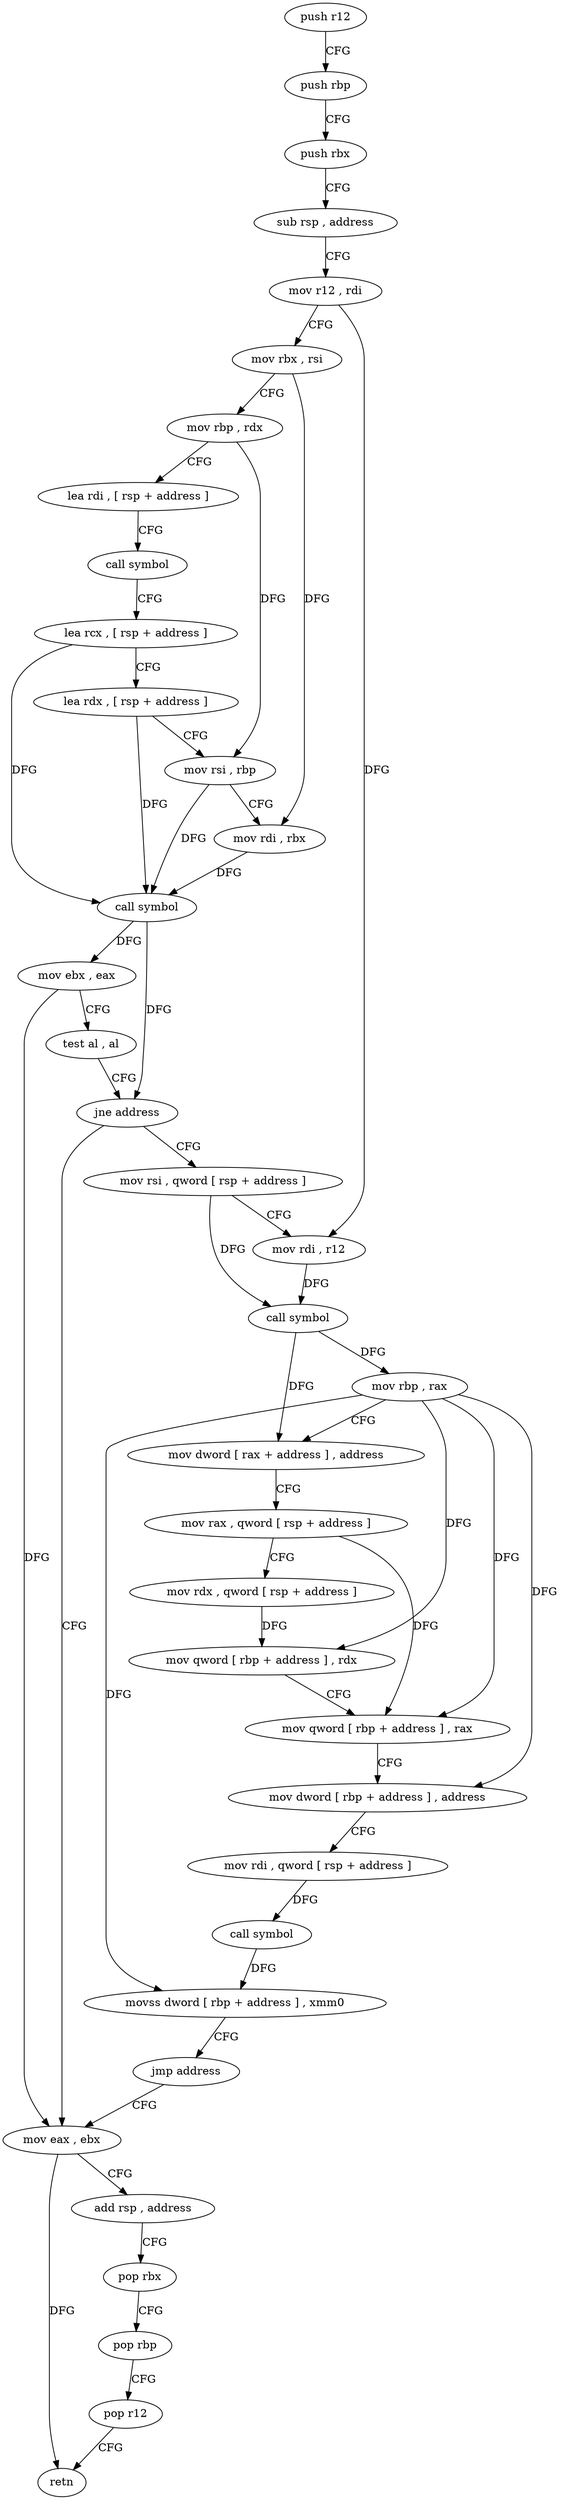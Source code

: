 digraph "func" {
"4246944" [label = "push r12" ]
"4246946" [label = "push rbp" ]
"4246947" [label = "push rbx" ]
"4246948" [label = "sub rsp , address" ]
"4246955" [label = "mov r12 , rdi" ]
"4246958" [label = "mov rbx , rsi" ]
"4246961" [label = "mov rbp , rdx" ]
"4246964" [label = "lea rdi , [ rsp + address ]" ]
"4246969" [label = "call symbol" ]
"4246974" [label = "lea rcx , [ rsp + address ]" ]
"4246979" [label = "lea rdx , [ rsp + address ]" ]
"4246984" [label = "mov rsi , rbp" ]
"4246987" [label = "mov rdi , rbx" ]
"4246990" [label = "call symbol" ]
"4246995" [label = "mov ebx , eax" ]
"4246997" [label = "test al , al" ]
"4246999" [label = "jne address" ]
"4247015" [label = "mov rsi , qword [ rsp + address ]" ]
"4247001" [label = "mov eax , ebx" ]
"4247020" [label = "mov rdi , r12" ]
"4247023" [label = "call symbol" ]
"4247028" [label = "mov rbp , rax" ]
"4247031" [label = "mov dword [ rax + address ] , address" ]
"4247038" [label = "mov rax , qword [ rsp + address ]" ]
"4247043" [label = "mov rdx , qword [ rsp + address ]" ]
"4247048" [label = "mov qword [ rbp + address ] , rdx" ]
"4247052" [label = "mov qword [ rbp + address ] , rax" ]
"4247056" [label = "mov dword [ rbp + address ] , address" ]
"4247063" [label = "mov rdi , qword [ rsp + address ]" ]
"4247068" [label = "call symbol" ]
"4247073" [label = "movss dword [ rbp + address ] , xmm0" ]
"4247078" [label = "jmp address" ]
"4247003" [label = "add rsp , address" ]
"4247010" [label = "pop rbx" ]
"4247011" [label = "pop rbp" ]
"4247012" [label = "pop r12" ]
"4247014" [label = "retn" ]
"4246944" -> "4246946" [ label = "CFG" ]
"4246946" -> "4246947" [ label = "CFG" ]
"4246947" -> "4246948" [ label = "CFG" ]
"4246948" -> "4246955" [ label = "CFG" ]
"4246955" -> "4246958" [ label = "CFG" ]
"4246955" -> "4247020" [ label = "DFG" ]
"4246958" -> "4246961" [ label = "CFG" ]
"4246958" -> "4246987" [ label = "DFG" ]
"4246961" -> "4246964" [ label = "CFG" ]
"4246961" -> "4246984" [ label = "DFG" ]
"4246964" -> "4246969" [ label = "CFG" ]
"4246969" -> "4246974" [ label = "CFG" ]
"4246974" -> "4246979" [ label = "CFG" ]
"4246974" -> "4246990" [ label = "DFG" ]
"4246979" -> "4246984" [ label = "CFG" ]
"4246979" -> "4246990" [ label = "DFG" ]
"4246984" -> "4246987" [ label = "CFG" ]
"4246984" -> "4246990" [ label = "DFG" ]
"4246987" -> "4246990" [ label = "DFG" ]
"4246990" -> "4246995" [ label = "DFG" ]
"4246990" -> "4246999" [ label = "DFG" ]
"4246995" -> "4246997" [ label = "CFG" ]
"4246995" -> "4247001" [ label = "DFG" ]
"4246997" -> "4246999" [ label = "CFG" ]
"4246999" -> "4247015" [ label = "CFG" ]
"4246999" -> "4247001" [ label = "CFG" ]
"4247015" -> "4247020" [ label = "CFG" ]
"4247015" -> "4247023" [ label = "DFG" ]
"4247001" -> "4247003" [ label = "CFG" ]
"4247001" -> "4247014" [ label = "DFG" ]
"4247020" -> "4247023" [ label = "DFG" ]
"4247023" -> "4247028" [ label = "DFG" ]
"4247023" -> "4247031" [ label = "DFG" ]
"4247028" -> "4247031" [ label = "CFG" ]
"4247028" -> "4247048" [ label = "DFG" ]
"4247028" -> "4247052" [ label = "DFG" ]
"4247028" -> "4247056" [ label = "DFG" ]
"4247028" -> "4247073" [ label = "DFG" ]
"4247031" -> "4247038" [ label = "CFG" ]
"4247038" -> "4247043" [ label = "CFG" ]
"4247038" -> "4247052" [ label = "DFG" ]
"4247043" -> "4247048" [ label = "DFG" ]
"4247048" -> "4247052" [ label = "CFG" ]
"4247052" -> "4247056" [ label = "CFG" ]
"4247056" -> "4247063" [ label = "CFG" ]
"4247063" -> "4247068" [ label = "DFG" ]
"4247068" -> "4247073" [ label = "DFG" ]
"4247073" -> "4247078" [ label = "CFG" ]
"4247078" -> "4247001" [ label = "CFG" ]
"4247003" -> "4247010" [ label = "CFG" ]
"4247010" -> "4247011" [ label = "CFG" ]
"4247011" -> "4247012" [ label = "CFG" ]
"4247012" -> "4247014" [ label = "CFG" ]
}
